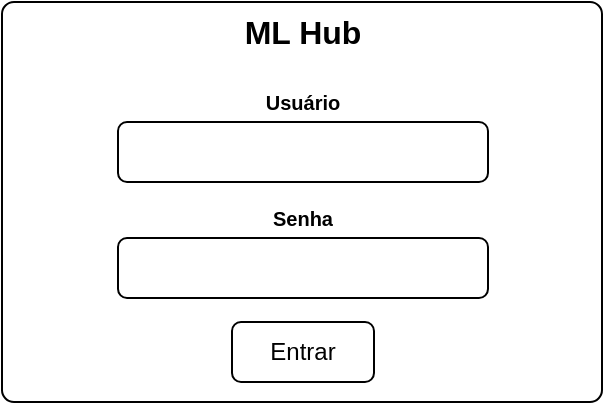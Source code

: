 <mxfile>
    <diagram id="6Lu5CoHXRODCUZFfWQfF" name="Tela - Login">
        <mxGraphModel dx="1027" dy="639" grid="1" gridSize="10" guides="1" tooltips="1" connect="1" arrows="1" fold="1" page="0" pageScale="1" pageWidth="850" pageHeight="1100" math="0" shadow="0">
            <root>
                <mxCell id="0"/>
                <mxCell id="1" parent="0"/>
                <mxCell id="2" value="" style="rounded=1;whiteSpace=wrap;html=1;arcSize=3;" parent="1" vertex="1">
                    <mxGeometry x="275" y="220" width="300" height="200" as="geometry"/>
                </mxCell>
                <mxCell id="3" value="ML Hub" style="text;html=1;strokeColor=none;fillColor=none;align=center;verticalAlign=middle;whiteSpace=wrap;rounded=0;fontSize=16;fontStyle=1" parent="1" vertex="1">
                    <mxGeometry x="373" y="220" width="105" height="30" as="geometry"/>
                </mxCell>
                <mxCell id="4" value="" style="rounded=1;whiteSpace=wrap;html=1;" parent="1" vertex="1">
                    <mxGeometry x="333" y="280" width="185" height="30" as="geometry"/>
                </mxCell>
                <mxCell id="5" value="" style="rounded=1;whiteSpace=wrap;html=1;" parent="1" vertex="1">
                    <mxGeometry x="333" y="338" width="185" height="30" as="geometry"/>
                </mxCell>
                <mxCell id="6" value="Usuário" style="text;html=1;strokeColor=none;fillColor=none;align=center;verticalAlign=middle;whiteSpace=wrap;rounded=0;fontSize=10;fontStyle=1" parent="1" vertex="1">
                    <mxGeometry x="373" y="260" width="105" height="20" as="geometry"/>
                </mxCell>
                <mxCell id="7" value="Senha" style="text;html=1;strokeColor=none;fillColor=none;align=center;verticalAlign=middle;whiteSpace=wrap;rounded=0;fontSize=10;fontStyle=1" parent="1" vertex="1">
                    <mxGeometry x="373" y="318" width="105" height="20" as="geometry"/>
                </mxCell>
                <mxCell id="8" value="Entrar" style="rounded=1;whiteSpace=wrap;html=1;" parent="1" vertex="1">
                    <mxGeometry x="390" y="380" width="71" height="30" as="geometry"/>
                </mxCell>
            </root>
        </mxGraphModel>
    </diagram>
    <diagram id="ytE5fx0ZoQ8EKUnvBzWQ" name="Tela - Administrador">
        <mxGraphModel dx="1427" dy="639" grid="1" gridSize="10" guides="1" tooltips="1" connect="1" arrows="1" fold="1" page="0" pageScale="1" pageWidth="850" pageHeight="1100" math="0" shadow="0">
            <root>
                <mxCell id="0"/>
                <mxCell id="1" parent="0"/>
                <mxCell id="9zySPGnfiMd_SYGHh6d--1" value="" style="rounded=1;whiteSpace=wrap;html=1;arcSize=3;" parent="1" vertex="1">
                    <mxGeometry x="-160" y="160" width="400" height="300" as="geometry"/>
                </mxCell>
                <mxCell id="9zySPGnfiMd_SYGHh6d--2" value="" style="rounded=0;whiteSpace=wrap;html=1;fontSize=10;" parent="1" vertex="1">
                    <mxGeometry x="-160" y="180" width="400" height="280" as="geometry"/>
                </mxCell>
                <mxCell id="rpPuDtg6wSzzMMEJrriW-1" value="Dashboard" style="rounded=1;whiteSpace=wrap;html=1;fontSize=10;gradientColor=default;" parent="1" vertex="1">
                    <mxGeometry x="-160" y="160" width="85" height="20" as="geometry"/>
                </mxCell>
                <mxCell id="rpPuDtg6wSzzMMEJrriW-2" value="Cadastro" style="rounded=1;whiteSpace=wrap;html=1;fontSize=10;" parent="1" vertex="1">
                    <mxGeometry x="-75" y="160" width="85" height="20" as="geometry"/>
                </mxCell>
                <mxCell id="rpPuDtg6wSzzMMEJrriW-3" value="IAM" style="rounded=1;whiteSpace=wrap;html=1;fontSize=10;" parent="1" vertex="1">
                    <mxGeometry x="10" y="160" width="85" height="20" as="geometry"/>
                </mxCell>
                <mxCell id="BgNDiZXAqOEsdr0Qe1a8-6" value="Authentication Gateway" style="text;html=1;strokeColor=none;fillColor=none;align=center;verticalAlign=middle;whiteSpace=wrap;rounded=0;fontSize=10;" parent="1" vertex="1">
                    <mxGeometry x="-123.25" y="285" width="100" height="30" as="geometry"/>
                </mxCell>
                <mxCell id="BgNDiZXAqOEsdr0Qe1a8-7" value="User Control" style="text;html=1;strokeColor=none;fillColor=none;align=center;verticalAlign=middle;whiteSpace=wrap;rounded=0;fontSize=10;" parent="1" vertex="1">
                    <mxGeometry x="-123.25" y="325" width="100" height="30" as="geometry"/>
                </mxCell>
                <mxCell id="BgNDiZXAqOEsdr0Qe1a8-8" value="Artifacts" style="text;html=1;strokeColor=none;fillColor=none;align=center;verticalAlign=middle;whiteSpace=wrap;rounded=0;fontSize=10;" parent="1" vertex="1">
                    <mxGeometry x="-123.25" y="365" width="100" height="30" as="geometry"/>
                </mxCell>
                <mxCell id="BgNDiZXAqOEsdr0Qe1a8-9" value="Training" style="text;html=1;strokeColor=none;fillColor=none;align=center;verticalAlign=middle;whiteSpace=wrap;rounded=0;fontSize=10;" parent="1" vertex="1">
                    <mxGeometry x="-123.25" y="405" width="100" height="30" as="geometry"/>
                </mxCell>
                <mxCell id="BgNDiZXAqOEsdr0Qe1a8-10" value="Total de Requisições" style="text;html=1;strokeColor=none;fillColor=none;align=center;verticalAlign=middle;whiteSpace=wrap;rounded=0;fontSize=10;" parent="1" vertex="1">
                    <mxGeometry x="-10.25" y="205" width="100" height="30" as="geometry"/>
                </mxCell>
                <mxCell id="BgNDiZXAqOEsdr0Qe1a8-11" value="Requisições/s" style="text;html=1;strokeColor=none;fillColor=none;align=center;verticalAlign=middle;whiteSpace=wrap;rounded=0;fontSize=10;" parent="1" vertex="1">
                    <mxGeometry x="103.25" y="205" width="100" height="30" as="geometry"/>
                </mxCell>
                <mxCell id="BgNDiZXAqOEsdr0Qe1a8-13" value="API Gateway" style="text;html=1;strokeColor=none;fillColor=none;align=center;verticalAlign=middle;whiteSpace=wrap;rounded=0;fontSize=10;" parent="1" vertex="1">
                    <mxGeometry x="-123" y="245" width="100" height="30" as="geometry"/>
                </mxCell>
                <mxCell id="BgNDiZXAqOEsdr0Qe1a8-14" value="200" style="text;html=1;strokeColor=none;fillColor=none;align=center;verticalAlign=middle;whiteSpace=wrap;rounded=0;fontSize=10;" parent="1" vertex="1">
                    <mxGeometry x="9.75" y="245" width="60" height="30" as="geometry"/>
                </mxCell>
                <mxCell id="BgNDiZXAqOEsdr0Qe1a8-15" value="80" style="text;html=1;strokeColor=none;fillColor=none;align=center;verticalAlign=middle;whiteSpace=wrap;rounded=0;fontSize=10;" parent="1" vertex="1">
                    <mxGeometry x="9.75" y="285" width="60" height="30" as="geometry"/>
                </mxCell>
                <mxCell id="BgNDiZXAqOEsdr0Qe1a8-16" value="40" style="text;html=1;strokeColor=none;fillColor=none;align=center;verticalAlign=middle;whiteSpace=wrap;rounded=0;fontSize=10;" parent="1" vertex="1">
                    <mxGeometry x="9.75" y="325" width="60" height="30" as="geometry"/>
                </mxCell>
                <mxCell id="BgNDiZXAqOEsdr0Qe1a8-17" value="35" style="text;html=1;strokeColor=none;fillColor=none;align=center;verticalAlign=middle;whiteSpace=wrap;rounded=0;fontSize=10;" parent="1" vertex="1">
                    <mxGeometry x="9.75" y="365" width="60" height="30" as="geometry"/>
                </mxCell>
                <mxCell id="BgNDiZXAqOEsdr0Qe1a8-18" value="20" style="text;html=1;strokeColor=none;fillColor=none;align=center;verticalAlign=middle;whiteSpace=wrap;rounded=0;fontSize=10;" parent="1" vertex="1">
                    <mxGeometry x="9.75" y="405" width="60" height="30" as="geometry"/>
                </mxCell>
                <mxCell id="BgNDiZXAqOEsdr0Qe1a8-19" value="10/s" style="text;html=1;strokeColor=none;fillColor=none;align=center;verticalAlign=middle;whiteSpace=wrap;rounded=0;fontSize=10;" parent="1" vertex="1">
                    <mxGeometry x="123.25" y="245" width="60" height="30" as="geometry"/>
                </mxCell>
                <mxCell id="BgNDiZXAqOEsdr0Qe1a8-20" value="10/s" style="text;html=1;strokeColor=none;fillColor=none;align=center;verticalAlign=middle;whiteSpace=wrap;rounded=0;fontSize=10;" parent="1" vertex="1">
                    <mxGeometry x="123.25" y="285" width="60" height="30" as="geometry"/>
                </mxCell>
                <mxCell id="BgNDiZXAqOEsdr0Qe1a8-21" value="10/s" style="text;html=1;strokeColor=none;fillColor=none;align=center;verticalAlign=middle;whiteSpace=wrap;rounded=0;fontSize=10;" parent="1" vertex="1">
                    <mxGeometry x="123.25" y="325" width="60" height="30" as="geometry"/>
                </mxCell>
                <mxCell id="BgNDiZXAqOEsdr0Qe1a8-22" value="10/s" style="text;html=1;strokeColor=none;fillColor=none;align=center;verticalAlign=middle;whiteSpace=wrap;rounded=0;fontSize=10;" parent="1" vertex="1">
                    <mxGeometry x="123.25" y="365" width="60" height="30" as="geometry"/>
                </mxCell>
                <mxCell id="BgNDiZXAqOEsdr0Qe1a8-23" value="10/s" style="text;html=1;strokeColor=none;fillColor=none;align=center;verticalAlign=middle;whiteSpace=wrap;rounded=0;fontSize=10;" parent="1" vertex="1">
                    <mxGeometry x="123.25" y="405" width="60" height="30" as="geometry"/>
                </mxCell>
                <mxCell id="BgNDiZXAqOEsdr0Qe1a8-24" value="Serviço" style="text;html=1;strokeColor=none;fillColor=none;align=center;verticalAlign=middle;whiteSpace=wrap;rounded=0;fontSize=10;" parent="1" vertex="1">
                    <mxGeometry x="-123" y="205" width="100" height="30" as="geometry"/>
                </mxCell>
                <mxCell id="BgNDiZXAqOEsdr0Qe1a8-25" value="" style="rounded=1;whiteSpace=wrap;html=1;arcSize=3;" parent="1" vertex="1">
                    <mxGeometry x="280" y="160" width="400" height="300" as="geometry"/>
                </mxCell>
                <mxCell id="BgNDiZXAqOEsdr0Qe1a8-26" value="" style="rounded=0;whiteSpace=wrap;html=1;fontSize=10;" parent="1" vertex="1">
                    <mxGeometry x="280" y="180" width="400" height="280" as="geometry"/>
                </mxCell>
                <mxCell id="BgNDiZXAqOEsdr0Qe1a8-27" value="Dashboard" style="rounded=1;whiteSpace=wrap;html=1;fontSize=10;" parent="1" vertex="1">
                    <mxGeometry x="280" y="160" width="85" height="20" as="geometry"/>
                </mxCell>
                <mxCell id="BgNDiZXAqOEsdr0Qe1a8-28" value="Cadastro" style="rounded=1;whiteSpace=wrap;html=1;fontSize=10;gradientColor=default;" parent="1" vertex="1">
                    <mxGeometry x="365" y="160" width="85" height="20" as="geometry"/>
                </mxCell>
                <mxCell id="BgNDiZXAqOEsdr0Qe1a8-29" value="IAM" style="rounded=1;whiteSpace=wrap;html=1;fontSize=10;" parent="1" vertex="1">
                    <mxGeometry x="450" y="160" width="85" height="20" as="geometry"/>
                </mxCell>
                <mxCell id="I1IDcSsDDkqj55VAcggX-1" value="" style="rounded=1;whiteSpace=wrap;html=1;" parent="1" vertex="1">
                    <mxGeometry x="300" y="215" width="160" height="30" as="geometry"/>
                </mxCell>
                <mxCell id="I1IDcSsDDkqj55VAcggX-2" value="" style="rounded=1;whiteSpace=wrap;html=1;" parent="1" vertex="1">
                    <mxGeometry x="500" y="215" width="160" height="30" as="geometry"/>
                </mxCell>
                <mxCell id="I1IDcSsDDkqj55VAcggX-3" value="Usuário" style="text;html=1;strokeColor=none;fillColor=none;align=center;verticalAlign=middle;whiteSpace=wrap;rounded=0;fontSize=10;fontStyle=1" parent="1" vertex="1">
                    <mxGeometry x="327.5" y="195" width="105" height="20" as="geometry"/>
                </mxCell>
                <mxCell id="I1IDcSsDDkqj55VAcggX-4" value="Senha" style="text;html=1;strokeColor=none;fillColor=none;align=center;verticalAlign=middle;whiteSpace=wrap;rounded=0;fontSize=10;fontStyle=1" parent="1" vertex="1">
                    <mxGeometry x="527.5" y="195" width="105" height="20" as="geometry"/>
                </mxCell>
                <mxCell id="I1IDcSsDDkqj55VAcggX-10" value="Permissões" style="text;html=1;strokeColor=none;fillColor=none;align=center;verticalAlign=middle;whiteSpace=wrap;rounded=0;fontSize=10;fontStyle=1" parent="1" vertex="1">
                    <mxGeometry x="427.5" y="251" width="105" height="20" as="geometry"/>
                </mxCell>
                <mxCell id="Cs9JVhswUvnxnj_cJQUN-1" value="Criar" style="rounded=1;whiteSpace=wrap;html=1;" parent="1" vertex="1">
                    <mxGeometry x="407.25" y="420" width="145.5" height="30" as="geometry"/>
                </mxCell>
                <mxCell id="Cs9JVhswUvnxnj_cJQUN-14" value="" style="rounded=1;whiteSpace=wrap;html=1;arcSize=3;" parent="1" vertex="1">
                    <mxGeometry x="720" y="160" width="400" height="300" as="geometry"/>
                </mxCell>
                <mxCell id="Cs9JVhswUvnxnj_cJQUN-15" value="" style="rounded=0;whiteSpace=wrap;html=1;fontSize=10;" parent="1" vertex="1">
                    <mxGeometry x="720" y="180" width="400" height="280" as="geometry"/>
                </mxCell>
                <mxCell id="Cs9JVhswUvnxnj_cJQUN-16" value="Dashboard" style="rounded=1;whiteSpace=wrap;html=1;fontSize=10;" parent="1" vertex="1">
                    <mxGeometry x="720" y="160" width="85" height="20" as="geometry"/>
                </mxCell>
                <mxCell id="Cs9JVhswUvnxnj_cJQUN-17" value="Cadastro" style="rounded=1;whiteSpace=wrap;html=1;fontSize=10;gradientColor=none;" parent="1" vertex="1">
                    <mxGeometry x="805" y="160" width="85" height="20" as="geometry"/>
                </mxCell>
                <mxCell id="Cs9JVhswUvnxnj_cJQUN-18" value="IAM" style="rounded=1;whiteSpace=wrap;html=1;fontSize=10;gradientColor=default;" parent="1" vertex="1">
                    <mxGeometry x="890" y="160" width="85" height="20" as="geometry"/>
                </mxCell>
                <mxCell id="Cs9JVhswUvnxnj_cJQUN-22" value="Permissões" style="text;html=1;strokeColor=none;fillColor=none;align=center;verticalAlign=middle;whiteSpace=wrap;rounded=0;fontSize=10;fontStyle=1" parent="1" vertex="1">
                    <mxGeometry x="867.5" y="271" width="105" height="20" as="geometry"/>
                </mxCell>
                <mxCell id="Cs9JVhswUvnxnj_cJQUN-25" value="Buscar" style="rounded=1;whiteSpace=wrap;html=1;" parent="1" vertex="1">
                    <mxGeometry x="818.69" y="420" width="95.25" height="30" as="geometry"/>
                </mxCell>
                <mxCell id="Cs9JVhswUvnxnj_cJQUN-28" value="&amp;lt;permissão&amp;gt;" style="rounded=0;whiteSpace=wrap;html=1;fontSize=10;gradientColor=none;" parent="1" vertex="1">
                    <mxGeometry x="300" y="273.5" width="120" height="25" as="geometry"/>
                </mxCell>
                <mxCell id="Cs9JVhswUvnxnj_cJQUN-29" value="&amp;lt;descrição&amp;gt;" style="rounded=0;whiteSpace=wrap;html=1;fontSize=10;gradientColor=none;" parent="1" vertex="1">
                    <mxGeometry x="420" y="273.5" width="120" height="25" as="geometry"/>
                </mxCell>
                <mxCell id="Cs9JVhswUvnxnj_cJQUN-30" value="" style="rounded=0;whiteSpace=wrap;html=1;fontSize=10;gradientColor=none;" parent="1" vertex="1">
                    <mxGeometry x="540" y="273.5" width="120" height="25" as="geometry"/>
                </mxCell>
                <mxCell id="Cs9JVhswUvnxnj_cJQUN-31" value="" style="whiteSpace=wrap;html=1;aspect=fixed;fontSize=10;gradientColor=none;" parent="1" vertex="1">
                    <mxGeometry x="590" y="276" width="20" height="20" as="geometry"/>
                </mxCell>
                <mxCell id="Cs9JVhswUvnxnj_cJQUN-38" value="&amp;lt;permissão&amp;gt;" style="rounded=0;whiteSpace=wrap;html=1;fontSize=10;gradientColor=none;" parent="1" vertex="1">
                    <mxGeometry x="300" y="298.5" width="120" height="25" as="geometry"/>
                </mxCell>
                <mxCell id="Cs9JVhswUvnxnj_cJQUN-39" value="&lt;span style=&quot;color: rgb(240, 240, 240); font-family: Helvetica; font-size: 10px; font-style: normal; font-variant-ligatures: normal; font-variant-caps: normal; font-weight: 400; letter-spacing: normal; orphans: 2; text-align: center; text-indent: 0px; text-transform: none; widows: 2; word-spacing: 0px; -webkit-text-stroke-width: 0px; background-color: rgb(24, 20, 29); text-decoration-thickness: initial; text-decoration-style: initial; text-decoration-color: initial; float: none; display: inline !important;&quot;&gt;&amp;lt;descrição&amp;gt;&lt;/span&gt;" style="rounded=0;whiteSpace=wrap;html=1;fontSize=10;gradientColor=none;" parent="1" vertex="1">
                    <mxGeometry x="420" y="298.5" width="120" height="25" as="geometry"/>
                </mxCell>
                <mxCell id="Cs9JVhswUvnxnj_cJQUN-40" value="" style="rounded=0;whiteSpace=wrap;html=1;fontSize=10;gradientColor=none;" parent="1" vertex="1">
                    <mxGeometry x="540" y="298.5" width="120" height="25" as="geometry"/>
                </mxCell>
                <mxCell id="Cs9JVhswUvnxnj_cJQUN-41" value="" style="whiteSpace=wrap;html=1;aspect=fixed;fontSize=10;gradientColor=none;" parent="1" vertex="1">
                    <mxGeometry x="590" y="301" width="20" height="20" as="geometry"/>
                </mxCell>
                <mxCell id="Cs9JVhswUvnxnj_cJQUN-42" value="&amp;lt;permissão&amp;gt;" style="rounded=0;whiteSpace=wrap;html=1;fontSize=10;gradientColor=none;" parent="1" vertex="1">
                    <mxGeometry x="300" y="323.5" width="120" height="25" as="geometry"/>
                </mxCell>
                <mxCell id="Cs9JVhswUvnxnj_cJQUN-43" value="&lt;span style=&quot;color: rgb(240, 240, 240); font-family: Helvetica; font-size: 10px; font-style: normal; font-variant-ligatures: normal; font-variant-caps: normal; font-weight: 400; letter-spacing: normal; orphans: 2; text-align: center; text-indent: 0px; text-transform: none; widows: 2; word-spacing: 0px; -webkit-text-stroke-width: 0px; background-color: rgb(24, 20, 29); text-decoration-thickness: initial; text-decoration-style: initial; text-decoration-color: initial; float: none; display: inline !important;&quot;&gt;&amp;lt;descrição&amp;gt;&lt;/span&gt;" style="rounded=0;whiteSpace=wrap;html=1;fontSize=10;gradientColor=none;" parent="1" vertex="1">
                    <mxGeometry x="420" y="323.5" width="120" height="25" as="geometry"/>
                </mxCell>
                <mxCell id="Cs9JVhswUvnxnj_cJQUN-44" value="" style="rounded=0;whiteSpace=wrap;html=1;fontSize=10;gradientColor=none;" parent="1" vertex="1">
                    <mxGeometry x="540" y="323.5" width="120" height="25" as="geometry"/>
                </mxCell>
                <mxCell id="Cs9JVhswUvnxnj_cJQUN-45" value="" style="whiteSpace=wrap;html=1;aspect=fixed;fontSize=10;gradientColor=none;" parent="1" vertex="1">
                    <mxGeometry x="590" y="326" width="20" height="20" as="geometry"/>
                </mxCell>
                <mxCell id="Cs9JVhswUvnxnj_cJQUN-46" value="&lt;span style=&quot;color: rgb(240, 240, 240); font-family: Helvetica; font-size: 10px; font-style: normal; font-variant-ligatures: normal; font-variant-caps: normal; font-weight: 400; letter-spacing: normal; orphans: 2; text-align: center; text-indent: 0px; text-transform: none; widows: 2; word-spacing: 0px; -webkit-text-stroke-width: 0px; background-color: rgb(24, 20, 29); text-decoration-thickness: initial; text-decoration-style: initial; text-decoration-color: initial; float: none; display: inline !important;&quot;&gt;&amp;lt;permissão&amp;gt;&lt;/span&gt;" style="rounded=0;whiteSpace=wrap;html=1;fontSize=10;gradientColor=none;" parent="1" vertex="1">
                    <mxGeometry x="300" y="348.5" width="120" height="25" as="geometry"/>
                </mxCell>
                <mxCell id="Cs9JVhswUvnxnj_cJQUN-47" value="&lt;span style=&quot;color: rgb(240, 240, 240); font-family: Helvetica; font-size: 10px; font-style: normal; font-variant-ligatures: normal; font-variant-caps: normal; font-weight: 400; letter-spacing: normal; orphans: 2; text-align: center; text-indent: 0px; text-transform: none; widows: 2; word-spacing: 0px; -webkit-text-stroke-width: 0px; background-color: rgb(24, 20, 29); text-decoration-thickness: initial; text-decoration-style: initial; text-decoration-color: initial; float: none; display: inline !important;&quot;&gt;&amp;lt;descrição&amp;gt;&lt;/span&gt;" style="rounded=0;whiteSpace=wrap;html=1;fontSize=10;gradientColor=none;" parent="1" vertex="1">
                    <mxGeometry x="420" y="348.5" width="120" height="25" as="geometry"/>
                </mxCell>
                <mxCell id="Cs9JVhswUvnxnj_cJQUN-48" value="" style="rounded=0;whiteSpace=wrap;html=1;fontSize=10;gradientColor=none;" parent="1" vertex="1">
                    <mxGeometry x="540" y="348.5" width="120" height="25" as="geometry"/>
                </mxCell>
                <mxCell id="Cs9JVhswUvnxnj_cJQUN-49" value="" style="whiteSpace=wrap;html=1;aspect=fixed;fontSize=10;gradientColor=none;" parent="1" vertex="1">
                    <mxGeometry x="590" y="351" width="20" height="20" as="geometry"/>
                </mxCell>
                <mxCell id="Cs9JVhswUvnxnj_cJQUN-53" value="" style="whiteSpace=wrap;html=1;aspect=fixed;fontSize=10;gradientColor=none;" parent="1" vertex="1">
                    <mxGeometry x="527.5" y="389" width="20" height="20" as="geometry"/>
                </mxCell>
                <mxCell id="Cs9JVhswUvnxnj_cJQUN-58" value="&amp;lt;permissão&amp;gt;" style="rounded=0;whiteSpace=wrap;html=1;fontSize=10;gradientColor=none;" parent="1" vertex="1">
                    <mxGeometry x="825" y="291" width="120" height="25" as="geometry"/>
                </mxCell>
                <mxCell id="Cs9JVhswUvnxnj_cJQUN-59" value="" style="rounded=0;whiteSpace=wrap;html=1;fontSize=10;gradientColor=none;" parent="1" vertex="1">
                    <mxGeometry x="945" y="291" width="70" height="25" as="geometry"/>
                </mxCell>
                <mxCell id="Cs9JVhswUvnxnj_cJQUN-60" value="" style="whiteSpace=wrap;html=1;aspect=fixed;fontSize=10;gradientColor=none;" parent="1" vertex="1">
                    <mxGeometry x="970" y="293.5" width="20" height="20" as="geometry"/>
                </mxCell>
                <mxCell id="Cs9JVhswUvnxnj_cJQUN-61" value="&amp;lt;permissão&amp;gt;" style="rounded=0;whiteSpace=wrap;html=1;fontSize=10;gradientColor=none;" parent="1" vertex="1">
                    <mxGeometry x="825" y="313.5" width="120" height="25" as="geometry"/>
                </mxCell>
                <mxCell id="Cs9JVhswUvnxnj_cJQUN-62" value="" style="rounded=0;whiteSpace=wrap;html=1;fontSize=10;gradientColor=none;" parent="1" vertex="1">
                    <mxGeometry x="945" y="313.5" width="70" height="25" as="geometry"/>
                </mxCell>
                <mxCell id="Cs9JVhswUvnxnj_cJQUN-63" value="" style="whiteSpace=wrap;html=1;aspect=fixed;fontSize=10;gradientColor=none;" parent="1" vertex="1">
                    <mxGeometry x="970" y="316" width="20" height="20" as="geometry"/>
                </mxCell>
                <mxCell id="Cs9JVhswUvnxnj_cJQUN-64" value="&amp;lt;permissão&amp;gt;" style="rounded=0;whiteSpace=wrap;html=1;fontSize=10;gradientColor=none;" parent="1" vertex="1">
                    <mxGeometry x="825" y="336" width="120" height="25" as="geometry"/>
                </mxCell>
                <mxCell id="Cs9JVhswUvnxnj_cJQUN-65" value="" style="rounded=0;whiteSpace=wrap;html=1;fontSize=10;gradientColor=none;" parent="1" vertex="1">
                    <mxGeometry x="945" y="336" width="70" height="25" as="geometry"/>
                </mxCell>
                <mxCell id="Cs9JVhswUvnxnj_cJQUN-66" value="" style="whiteSpace=wrap;html=1;aspect=fixed;fontSize=10;gradientColor=none;" parent="1" vertex="1">
                    <mxGeometry x="970" y="338.5" width="20" height="20" as="geometry"/>
                </mxCell>
                <mxCell id="Cs9JVhswUvnxnj_cJQUN-67" value="&amp;lt;permissão&amp;gt;" style="rounded=0;whiteSpace=wrap;html=1;fontSize=10;gradientColor=none;" parent="1" vertex="1">
                    <mxGeometry x="825" y="361" width="120" height="25" as="geometry"/>
                </mxCell>
                <mxCell id="Cs9JVhswUvnxnj_cJQUN-68" value="" style="rounded=0;whiteSpace=wrap;html=1;fontSize=10;gradientColor=none;" parent="1" vertex="1">
                    <mxGeometry x="945" y="361" width="70" height="25" as="geometry"/>
                </mxCell>
                <mxCell id="Cs9JVhswUvnxnj_cJQUN-69" value="" style="whiteSpace=wrap;html=1;aspect=fixed;fontSize=10;gradientColor=none;" parent="1" vertex="1">
                    <mxGeometry x="970" y="363.5" width="20" height="20" as="geometry"/>
                </mxCell>
                <mxCell id="uVtFYjVAaXYO2GRLpBHc-3" value="Administrador:" style="text;html=1;strokeColor=none;fillColor=none;align=center;verticalAlign=middle;whiteSpace=wrap;rounded=0;fontSize=10;fontStyle=1" parent="1" vertex="1">
                    <mxGeometry x="407.25" y="389" width="105" height="20" as="geometry"/>
                </mxCell>
                <mxCell id="BrXH_fPj9sxePZ8qXrak-1" value="" style="rounded=1;whiteSpace=wrap;html=1;" parent="1" vertex="1">
                    <mxGeometry x="840" y="215" width="160" height="30" as="geometry"/>
                </mxCell>
                <mxCell id="BrXH_fPj9sxePZ8qXrak-2" value="Usuário" style="text;html=1;strokeColor=none;fillColor=none;align=center;verticalAlign=middle;whiteSpace=wrap;rounded=0;fontSize=10;fontStyle=1" parent="1" vertex="1">
                    <mxGeometry x="867.5" y="195" width="105" height="20" as="geometry"/>
                </mxCell>
                <mxCell id="BrXH_fPj9sxePZ8qXrak-3" value="Atualizar" style="rounded=1;whiteSpace=wrap;html=1;" parent="1" vertex="1">
                    <mxGeometry x="926.07" y="420" width="95.25" height="30" as="geometry"/>
                </mxCell>
            </root>
        </mxGraphModel>
    </diagram>
    <diagram id="53DvnejI3BCROsWpqO3t" name="Tela - Usuário">
        <mxGraphModel dx="1427" dy="639" grid="1" gridSize="10" guides="1" tooltips="1" connect="1" arrows="1" fold="1" page="0" pageScale="1" pageWidth="850" pageHeight="1100" math="0" shadow="0">
            <root>
                <mxCell id="0"/>
                <mxCell id="1" parent="0"/>
                <mxCell id="pdXobeyOzBN92eVQckE--1" value="" style="rounded=1;whiteSpace=wrap;html=1;arcSize=3;" parent="1" vertex="1">
                    <mxGeometry x="-160" y="160" width="400" height="300" as="geometry"/>
                </mxCell>
                <mxCell id="pdXobeyOzBN92eVQckE--2" value="" style="rounded=0;whiteSpace=wrap;html=1;fontSize=10;" parent="1" vertex="1">
                    <mxGeometry x="-160" y="180" width="400" height="280" as="geometry"/>
                </mxCell>
                <mxCell id="pdXobeyOzBN92eVQckE--3" value="Artefatos: Download" style="rounded=1;whiteSpace=wrap;html=1;fontSize=10;gradientColor=default;" parent="1" vertex="1">
                    <mxGeometry x="-160" y="160" width="110" height="20" as="geometry"/>
                </mxCell>
                <mxCell id="pdXobeyOzBN92eVQckE--4" value="Artefatos: Upload" style="rounded=1;whiteSpace=wrap;html=1;fontSize=10;" parent="1" vertex="1">
                    <mxGeometry x="-50" y="160" width="110" height="20" as="geometry"/>
                </mxCell>
                <mxCell id="MoTIicPBl4J_PiuDqB_o-1" value="" style="rounded=1;whiteSpace=wrap;html=1;" parent="1" vertex="1">
                    <mxGeometry x="-140" y="283.75" width="160" height="30" as="geometry"/>
                </mxCell>
                <mxCell id="MoTIicPBl4J_PiuDqB_o-2" value="Artefato" style="text;html=1;strokeColor=none;fillColor=none;align=center;verticalAlign=middle;whiteSpace=wrap;rounded=0;fontSize=10;fontStyle=1" parent="1" vertex="1">
                    <mxGeometry x="-112.5" y="260" width="105" height="20" as="geometry"/>
                </mxCell>
                <mxCell id="MoTIicPBl4J_PiuDqB_o-3" value="" style="triangle;whiteSpace=wrap;html=1;fontSize=10;gradientColor=none;rotation=90;" parent="1" vertex="1">
                    <mxGeometry x="0.54" y="295.16" width="10" height="11.43" as="geometry"/>
                </mxCell>
                <mxCell id="MoTIicPBl4J_PiuDqB_o-4" value="Treinamento" style="rounded=1;whiteSpace=wrap;html=1;fontSize=10;" parent="1" vertex="1">
                    <mxGeometry x="60" y="160" width="110" height="20" as="geometry"/>
                </mxCell>
                <mxCell id="MoTIicPBl4J_PiuDqB_o-5" value="" style="rounded=1;whiteSpace=wrap;html=1;" parent="1" vertex="1">
                    <mxGeometry x="-140" y="223.75" width="160" height="30" as="geometry"/>
                </mxCell>
                <mxCell id="MoTIicPBl4J_PiuDqB_o-6" value="Tipo" style="text;html=1;strokeColor=none;fillColor=none;align=center;verticalAlign=middle;whiteSpace=wrap;rounded=0;fontSize=10;fontStyle=1" parent="1" vertex="1">
                    <mxGeometry x="-112.5" y="200" width="105" height="20" as="geometry"/>
                </mxCell>
                <mxCell id="MoTIicPBl4J_PiuDqB_o-7" value="" style="triangle;whiteSpace=wrap;html=1;fontSize=10;gradientColor=none;rotation=90;" parent="1" vertex="1">
                    <mxGeometry x="0.54" y="233.04" width="10" height="11.43" as="geometry"/>
                </mxCell>
                <mxCell id="MoTIicPBl4J_PiuDqB_o-8" value="" style="rounded=1;whiteSpace=wrap;html=1;" parent="1" vertex="1">
                    <mxGeometry x="-140" y="346.63" width="160" height="30" as="geometry"/>
                </mxCell>
                <mxCell id="MoTIicPBl4J_PiuDqB_o-9" value="Salvar em" style="text;html=1;strokeColor=none;fillColor=none;align=center;verticalAlign=middle;whiteSpace=wrap;rounded=0;fontSize=10;fontStyle=1" parent="1" vertex="1">
                    <mxGeometry x="-112.5" y="322.88" width="105" height="20" as="geometry"/>
                </mxCell>
                <mxCell id="MoTIicPBl4J_PiuDqB_o-10" value="Download" style="rounded=1;whiteSpace=wrap;html=1;fontSize=10;gradientColor=none;" parent="1" vertex="1">
                    <mxGeometry x="-20" y="410" width="120" height="30" as="geometry"/>
                </mxCell>
                <mxCell id="MoTIicPBl4J_PiuDqB_o-11" value="" style="rounded=0;whiteSpace=wrap;html=1;fontSize=10;gradientColor=none;" parent="1" vertex="1">
                    <mxGeometry x="60" y="220.88" width="150" height="160" as="geometry"/>
                </mxCell>
                <mxCell id="MoTIicPBl4J_PiuDqB_o-12" value="Informações" style="text;html=1;strokeColor=none;fillColor=none;align=center;verticalAlign=middle;whiteSpace=wrap;rounded=0;fontSize=10;fontStyle=1" parent="1" vertex="1">
                    <mxGeometry x="82.5" y="200" width="105" height="20" as="geometry"/>
                </mxCell>
                <mxCell id="MoTIicPBl4J_PiuDqB_o-13" value="" style="rounded=1;whiteSpace=wrap;html=1;arcSize=3;" parent="1" vertex="1">
                    <mxGeometry x="280" y="160" width="400" height="300" as="geometry"/>
                </mxCell>
                <mxCell id="MoTIicPBl4J_PiuDqB_o-14" value="" style="rounded=0;whiteSpace=wrap;html=1;fontSize=10;" parent="1" vertex="1">
                    <mxGeometry x="280" y="180" width="400" height="280" as="geometry"/>
                </mxCell>
                <mxCell id="MoTIicPBl4J_PiuDqB_o-15" value="Artefatos: Download" style="rounded=1;whiteSpace=wrap;html=1;fontSize=10;gradientColor=none;" parent="1" vertex="1">
                    <mxGeometry x="280" y="160" width="110" height="20" as="geometry"/>
                </mxCell>
                <mxCell id="MoTIicPBl4J_PiuDqB_o-16" value="Artefatos: Upload" style="rounded=1;whiteSpace=wrap;html=1;fontSize=10;gradientColor=default;" parent="1" vertex="1">
                    <mxGeometry x="390" y="160" width="110" height="20" as="geometry"/>
                </mxCell>
                <mxCell id="MoTIicPBl4J_PiuDqB_o-17" value="" style="rounded=1;whiteSpace=wrap;html=1;" parent="1" vertex="1">
                    <mxGeometry x="300" y="283.75" width="160" height="30" as="geometry"/>
                </mxCell>
                <mxCell id="MoTIicPBl4J_PiuDqB_o-18" value="Artefato" style="text;html=1;strokeColor=none;fillColor=none;align=center;verticalAlign=middle;whiteSpace=wrap;rounded=0;fontSize=10;fontStyle=1" parent="1" vertex="1">
                    <mxGeometry x="327.5" y="260" width="105" height="20" as="geometry"/>
                </mxCell>
                <mxCell id="MoTIicPBl4J_PiuDqB_o-20" value="Treinamento" style="rounded=1;whiteSpace=wrap;html=1;fontSize=10;" parent="1" vertex="1">
                    <mxGeometry x="500" y="160" width="110" height="20" as="geometry"/>
                </mxCell>
                <mxCell id="MoTIicPBl4J_PiuDqB_o-21" value="" style="rounded=1;whiteSpace=wrap;html=1;" parent="1" vertex="1">
                    <mxGeometry x="300" y="223.75" width="160" height="30" as="geometry"/>
                </mxCell>
                <mxCell id="MoTIicPBl4J_PiuDqB_o-22" value="Tipo" style="text;html=1;strokeColor=none;fillColor=none;align=center;verticalAlign=middle;whiteSpace=wrap;rounded=0;fontSize=10;fontStyle=1" parent="1" vertex="1">
                    <mxGeometry x="327.5" y="200" width="105" height="20" as="geometry"/>
                </mxCell>
                <mxCell id="MoTIicPBl4J_PiuDqB_o-23" value="" style="triangle;whiteSpace=wrap;html=1;fontSize=10;gradientColor=none;rotation=90;" parent="1" vertex="1">
                    <mxGeometry x="440.54" y="233.04" width="10" height="11.43" as="geometry"/>
                </mxCell>
                <mxCell id="MoTIicPBl4J_PiuDqB_o-24" value="" style="rounded=1;whiteSpace=wrap;html=1;" parent="1" vertex="1">
                    <mxGeometry x="300" y="346.63" width="160" height="30" as="geometry"/>
                </mxCell>
                <mxCell id="MoTIicPBl4J_PiuDqB_o-25" value="Arquivo (.zip)" style="text;html=1;strokeColor=none;fillColor=none;align=center;verticalAlign=middle;whiteSpace=wrap;rounded=0;fontSize=10;fontStyle=1" parent="1" vertex="1">
                    <mxGeometry x="327.5" y="322.88" width="105" height="20" as="geometry"/>
                </mxCell>
                <mxCell id="MoTIicPBl4J_PiuDqB_o-26" value="Upload" style="rounded=1;whiteSpace=wrap;html=1;fontSize=10;gradientColor=none;" parent="1" vertex="1">
                    <mxGeometry x="420" y="410" width="120" height="30" as="geometry"/>
                </mxCell>
                <mxCell id="MoTIicPBl4J_PiuDqB_o-27" value="" style="rounded=0;whiteSpace=wrap;html=1;fontSize=10;gradientColor=none;" parent="1" vertex="1">
                    <mxGeometry x="500" y="220.88" width="150" height="160" as="geometry"/>
                </mxCell>
                <mxCell id="MoTIicPBl4J_PiuDqB_o-28" value="Informações" style="text;html=1;strokeColor=none;fillColor=none;align=center;verticalAlign=middle;whiteSpace=wrap;rounded=0;fontSize=10;fontStyle=1" parent="1" vertex="1">
                    <mxGeometry x="522.5" y="200" width="105" height="20" as="geometry"/>
                </mxCell>
                <mxCell id="MoTIicPBl4J_PiuDqB_o-29" value="" style="rounded=1;whiteSpace=wrap;html=1;arcSize=3;" parent="1" vertex="1">
                    <mxGeometry x="720" y="160" width="400" height="300" as="geometry"/>
                </mxCell>
                <mxCell id="MoTIicPBl4J_PiuDqB_o-30" value="" style="rounded=0;whiteSpace=wrap;html=1;fontSize=10;" parent="1" vertex="1">
                    <mxGeometry x="720" y="180" width="400" height="280" as="geometry"/>
                </mxCell>
                <mxCell id="MoTIicPBl4J_PiuDqB_o-31" value="Artefatos: Download" style="rounded=1;whiteSpace=wrap;html=1;fontSize=10;gradientColor=none;" parent="1" vertex="1">
                    <mxGeometry x="720" y="160" width="110" height="20" as="geometry"/>
                </mxCell>
                <mxCell id="MoTIicPBl4J_PiuDqB_o-32" value="Artefatos: Upload" style="rounded=1;whiteSpace=wrap;html=1;fontSize=10;gradientColor=none;" parent="1" vertex="1">
                    <mxGeometry x="830" y="160" width="110" height="20" as="geometry"/>
                </mxCell>
                <mxCell id="MoTIicPBl4J_PiuDqB_o-35" value="Treinamento" style="rounded=1;whiteSpace=wrap;html=1;fontSize=10;gradientColor=default;" parent="1" vertex="1">
                    <mxGeometry x="940" y="160" width="110" height="20" as="geometry"/>
                </mxCell>
                <mxCell id="MoTIicPBl4J_PiuDqB_o-37" value="Configuração (YAML)" style="text;html=1;strokeColor=none;fillColor=none;align=center;verticalAlign=middle;whiteSpace=wrap;rounded=0;fontSize=10;fontStyle=1" parent="1" vertex="1">
                    <mxGeometry x="767.5" y="200" width="105" height="20" as="geometry"/>
                </mxCell>
                <mxCell id="MoTIicPBl4J_PiuDqB_o-41" value="Enviar" style="rounded=1;whiteSpace=wrap;html=1;fontSize=10;gradientColor=none;" parent="1" vertex="1">
                    <mxGeometry x="860" y="410" width="120" height="30" as="geometry"/>
                </mxCell>
                <mxCell id="MoTIicPBl4J_PiuDqB_o-44" value="models:&lt;br style=&quot;font-size: 8px;&quot;&gt;&lt;span style=&quot;white-space: pre; font-size: 8px;&quot;&gt;&#9;&lt;/span&gt;model_name:&lt;br style=&quot;font-size: 8px;&quot;&gt;&lt;span style=&quot;white-space: pre; font-size: 8px;&quot;&gt;&#9;&lt;/span&gt;&lt;span style=&quot;white-space: pre; font-size: 8px;&quot;&gt;&#9;&lt;/span&gt;parmeters: &lt;br style=&quot;font-size: 8px;&quot;&gt;&lt;span style=&quot;white-space: pre; font-size: 8px;&quot;&gt;&#9;&lt;/span&gt;&lt;span style=&quot;white-space: pre; font-size: 8px;&quot;&gt;&#9;&lt;/span&gt;&lt;span style=&quot;white-space: pre; font-size: 8px;&quot;&gt;&#9;&lt;/span&gt;- key=value&lt;br style=&quot;font-size: 8px;&quot;&gt;dataset:&lt;br style=&quot;font-size: 8px;&quot;&gt;&lt;span style=&quot;white-space: pre; font-size: 8px;&quot;&gt;&#9;&lt;/span&gt;feature_columns:&amp;nbsp;&lt;br style=&quot;font-size: 8px;&quot;&gt;&lt;span style=&quot;white-space: pre; font-size: 8px;&quot;&gt;&#9;&lt;/span&gt;&lt;span style=&quot;white-space: pre; font-size: 8px;&quot;&gt;&#9;&lt;/span&gt;- column&lt;br style=&quot;font-size: 8px;&quot;&gt;&lt;span style=&quot;white-space: pre; font-size: 8px;&quot;&gt;&#9;&lt;/span&gt;target_column: label&lt;br style=&quot;font-size: 8px;&quot;&gt;&lt;span style=&quot;white-space: pre; font-size: 8px;&quot;&gt;&#9;&lt;/span&gt;train:&lt;br style=&quot;font-size: 8px;&quot;&gt;&lt;span style=&quot;white-space: pre; font-size: 8px;&quot;&gt;&#9;&lt;/span&gt;&lt;span style=&quot;white-space: pre; font-size: 8px;&quot;&gt;&#9;&lt;/span&gt;start: 0&lt;br style=&quot;font-size: 8px;&quot;&gt;&lt;span style=&quot;white-space: pre; font-size: 8px;&quot;&gt;&#9;&lt;/span&gt;&lt;span style=&quot;white-space: pre; font-size: 8px;&quot;&gt;&#9;&lt;/span&gt;end : 10&lt;br style=&quot;font-size: 8px;&quot;&gt;&lt;span style=&quot;white-space: pre; font-size: 8px;&quot;&gt;&#9;&lt;/span&gt;test:&lt;br style=&quot;font-size: 8px;&quot;&gt;&lt;span style=&quot;white-space: pre; font-size: 8px;&quot;&gt;&#9;&lt;/span&gt;&lt;span style=&quot;white-space: pre; font-size: 8px;&quot;&gt;&#9;&lt;/span&gt;start: 0&lt;br style=&quot;font-size: 8px;&quot;&gt;&lt;span style=&quot;white-space: pre; font-size: 8px;&quot;&gt;&#9;&lt;/span&gt;&lt;span style=&quot;white-space: pre; font-size: 8px;&quot;&gt;&#9;&lt;/span&gt;end:10" style="rounded=0;html=1;fontSize=8;gradientColor=none;verticalAlign=top;align=left;fontFamily=Helvetica;" parent="1" vertex="1">
                    <mxGeometry x="745" y="223.75" width="150" height="160" as="geometry"/>
                </mxCell>
                <mxCell id="MoTIicPBl4J_PiuDqB_o-45" value="" style="rounded=1;whiteSpace=wrap;html=1;" parent="1" vertex="1">
                    <mxGeometry x="940" y="223.75" width="160" height="30" as="geometry"/>
                </mxCell>
                <mxCell id="MoTIicPBl4J_PiuDqB_o-46" value="Tipo" style="text;html=1;strokeColor=none;fillColor=none;align=center;verticalAlign=middle;whiteSpace=wrap;rounded=0;fontSize=10;fontStyle=1" parent="1" vertex="1">
                    <mxGeometry x="967.5" y="200" width="105" height="20" as="geometry"/>
                </mxCell>
                <mxCell id="MoTIicPBl4J_PiuDqB_o-47" value="" style="triangle;whiteSpace=wrap;html=1;fontSize=10;gradientColor=none;rotation=90;" parent="1" vertex="1">
                    <mxGeometry x="1077.5" y="233.04" width="10" height="11.43" as="geometry"/>
                </mxCell>
                <mxCell id="MoTIicPBl4J_PiuDqB_o-48" value="" style="rounded=1;whiteSpace=wrap;html=1;" parent="1" vertex="1">
                    <mxGeometry x="940" y="288.88" width="160" height="30" as="geometry"/>
                </mxCell>
                <mxCell id="MoTIicPBl4J_PiuDqB_o-49" value="Dataset" style="text;html=1;strokeColor=none;fillColor=none;align=center;verticalAlign=middle;whiteSpace=wrap;rounded=0;fontSize=10;fontStyle=1" parent="1" vertex="1">
                    <mxGeometry x="967.5" y="265.13" width="105" height="20" as="geometry"/>
                </mxCell>
                <mxCell id="MoTIicPBl4J_PiuDqB_o-50" value="" style="triangle;whiteSpace=wrap;html=1;fontSize=10;gradientColor=none;rotation=90;" parent="1" vertex="1">
                    <mxGeometry x="1077.5" y="297.9" width="10" height="11.43" as="geometry"/>
                </mxCell>
                <mxCell id="MoTIicPBl4J_PiuDqB_o-51" value="" style="rounded=1;whiteSpace=wrap;html=1;" parent="1" vertex="1">
                    <mxGeometry x="940" y="353.75" width="160" height="30" as="geometry"/>
                </mxCell>
                <mxCell id="MoTIicPBl4J_PiuDqB_o-52" value="Salvar em" style="text;html=1;strokeColor=none;fillColor=none;align=center;verticalAlign=middle;whiteSpace=wrap;rounded=0;fontSize=10;fontStyle=1" parent="1" vertex="1">
                    <mxGeometry x="967.5" y="330" width="105" height="20" as="geometry"/>
                </mxCell>
                <mxCell id="8jb8-iLKZOAjjswX5Mxy-1" value="" style="rounded=1;whiteSpace=wrap;html=1;arcSize=3;" vertex="1" parent="1">
                    <mxGeometry x="1160" y="160" width="400" height="300" as="geometry"/>
                </mxCell>
                <mxCell id="8jb8-iLKZOAjjswX5Mxy-2" value="" style="rounded=0;whiteSpace=wrap;html=1;fontSize=10;" vertex="1" parent="1">
                    <mxGeometry x="1160" y="180" width="400" height="280" as="geometry"/>
                </mxCell>
                <mxCell id="8jb8-iLKZOAjjswX5Mxy-3" value="Artefatos: Download" style="rounded=1;whiteSpace=wrap;html=1;fontSize=10;gradientColor=none;" vertex="1" parent="1">
                    <mxGeometry x="1160" y="160" width="110" height="20" as="geometry"/>
                </mxCell>
                <mxCell id="8jb8-iLKZOAjjswX5Mxy-4" value="Artefatos: Upload" style="rounded=1;whiteSpace=wrap;html=1;fontSize=10;gradientColor=none;" vertex="1" parent="1">
                    <mxGeometry x="1270" y="160" width="110" height="20" as="geometry"/>
                </mxCell>
                <mxCell id="8jb8-iLKZOAjjswX5Mxy-5" value="Treinamento" style="rounded=1;whiteSpace=wrap;html=1;fontSize=10;gradientColor=default;" vertex="1" parent="1">
                    <mxGeometry x="1380" y="160" width="110" height="20" as="geometry"/>
                </mxCell>
                <mxCell id="XTzGzgGfdyMOsq04RUw6-1" value="&amp;lt;id&amp;gt;" style="rounded=0;whiteSpace=wrap;html=1;fontSize=10;gradientColor=none;" vertex="1" parent="1">
                    <mxGeometry x="1240" y="260" width="120" height="25" as="geometry"/>
                </mxCell>
                <mxCell id="XTzGzgGfdyMOsq04RUw6-2" value="&amp;lt;status&amp;gt;" style="rounded=0;whiteSpace=wrap;html=1;fontSize=10;gradientColor=none;" vertex="1" parent="1">
                    <mxGeometry x="1360" y="260" width="120" height="25" as="geometry"/>
                </mxCell>
                <mxCell id="XTzGzgGfdyMOsq04RUw6-4" value="&amp;lt;id&amp;gt;" style="rounded=0;whiteSpace=wrap;html=1;fontSize=10;gradientColor=none;" vertex="1" parent="1">
                    <mxGeometry x="1240" y="285" width="120" height="25" as="geometry"/>
                </mxCell>
                <mxCell id="XTzGzgGfdyMOsq04RUw6-5" value="&amp;lt;status&amp;gt;" style="rounded=0;whiteSpace=wrap;html=1;fontSize=10;gradientColor=none;" vertex="1" parent="1">
                    <mxGeometry x="1360" y="285" width="120" height="25" as="geometry"/>
                </mxCell>
                <mxCell id="XTzGzgGfdyMOsq04RUw6-7" value="&amp;lt;id&amp;gt;" style="rounded=0;whiteSpace=wrap;html=1;fontSize=10;gradientColor=none;" vertex="1" parent="1">
                    <mxGeometry x="1240" y="307.26" width="120" height="25" as="geometry"/>
                </mxCell>
                <mxCell id="XTzGzgGfdyMOsq04RUw6-8" value="&amp;lt;status&amp;gt;" style="rounded=0;whiteSpace=wrap;html=1;fontSize=10;gradientColor=none;" vertex="1" parent="1">
                    <mxGeometry x="1360" y="307.26" width="120" height="25" as="geometry"/>
                </mxCell>
                <mxCell id="XTzGzgGfdyMOsq04RUw6-9" value="&amp;lt;id&amp;gt;" style="rounded=0;whiteSpace=wrap;html=1;fontSize=10;gradientColor=none;" vertex="1" parent="1">
                    <mxGeometry x="1240" y="332.26" width="120" height="25" as="geometry"/>
                </mxCell>
                <mxCell id="XTzGzgGfdyMOsq04RUw6-10" value="&amp;lt;status&amp;gt;" style="rounded=0;whiteSpace=wrap;html=1;fontSize=10;gradientColor=none;" vertex="1" parent="1">
                    <mxGeometry x="1360" y="332.26" width="120" height="25" as="geometry"/>
                </mxCell>
            </root>
        </mxGraphModel>
    </diagram>
</mxfile>